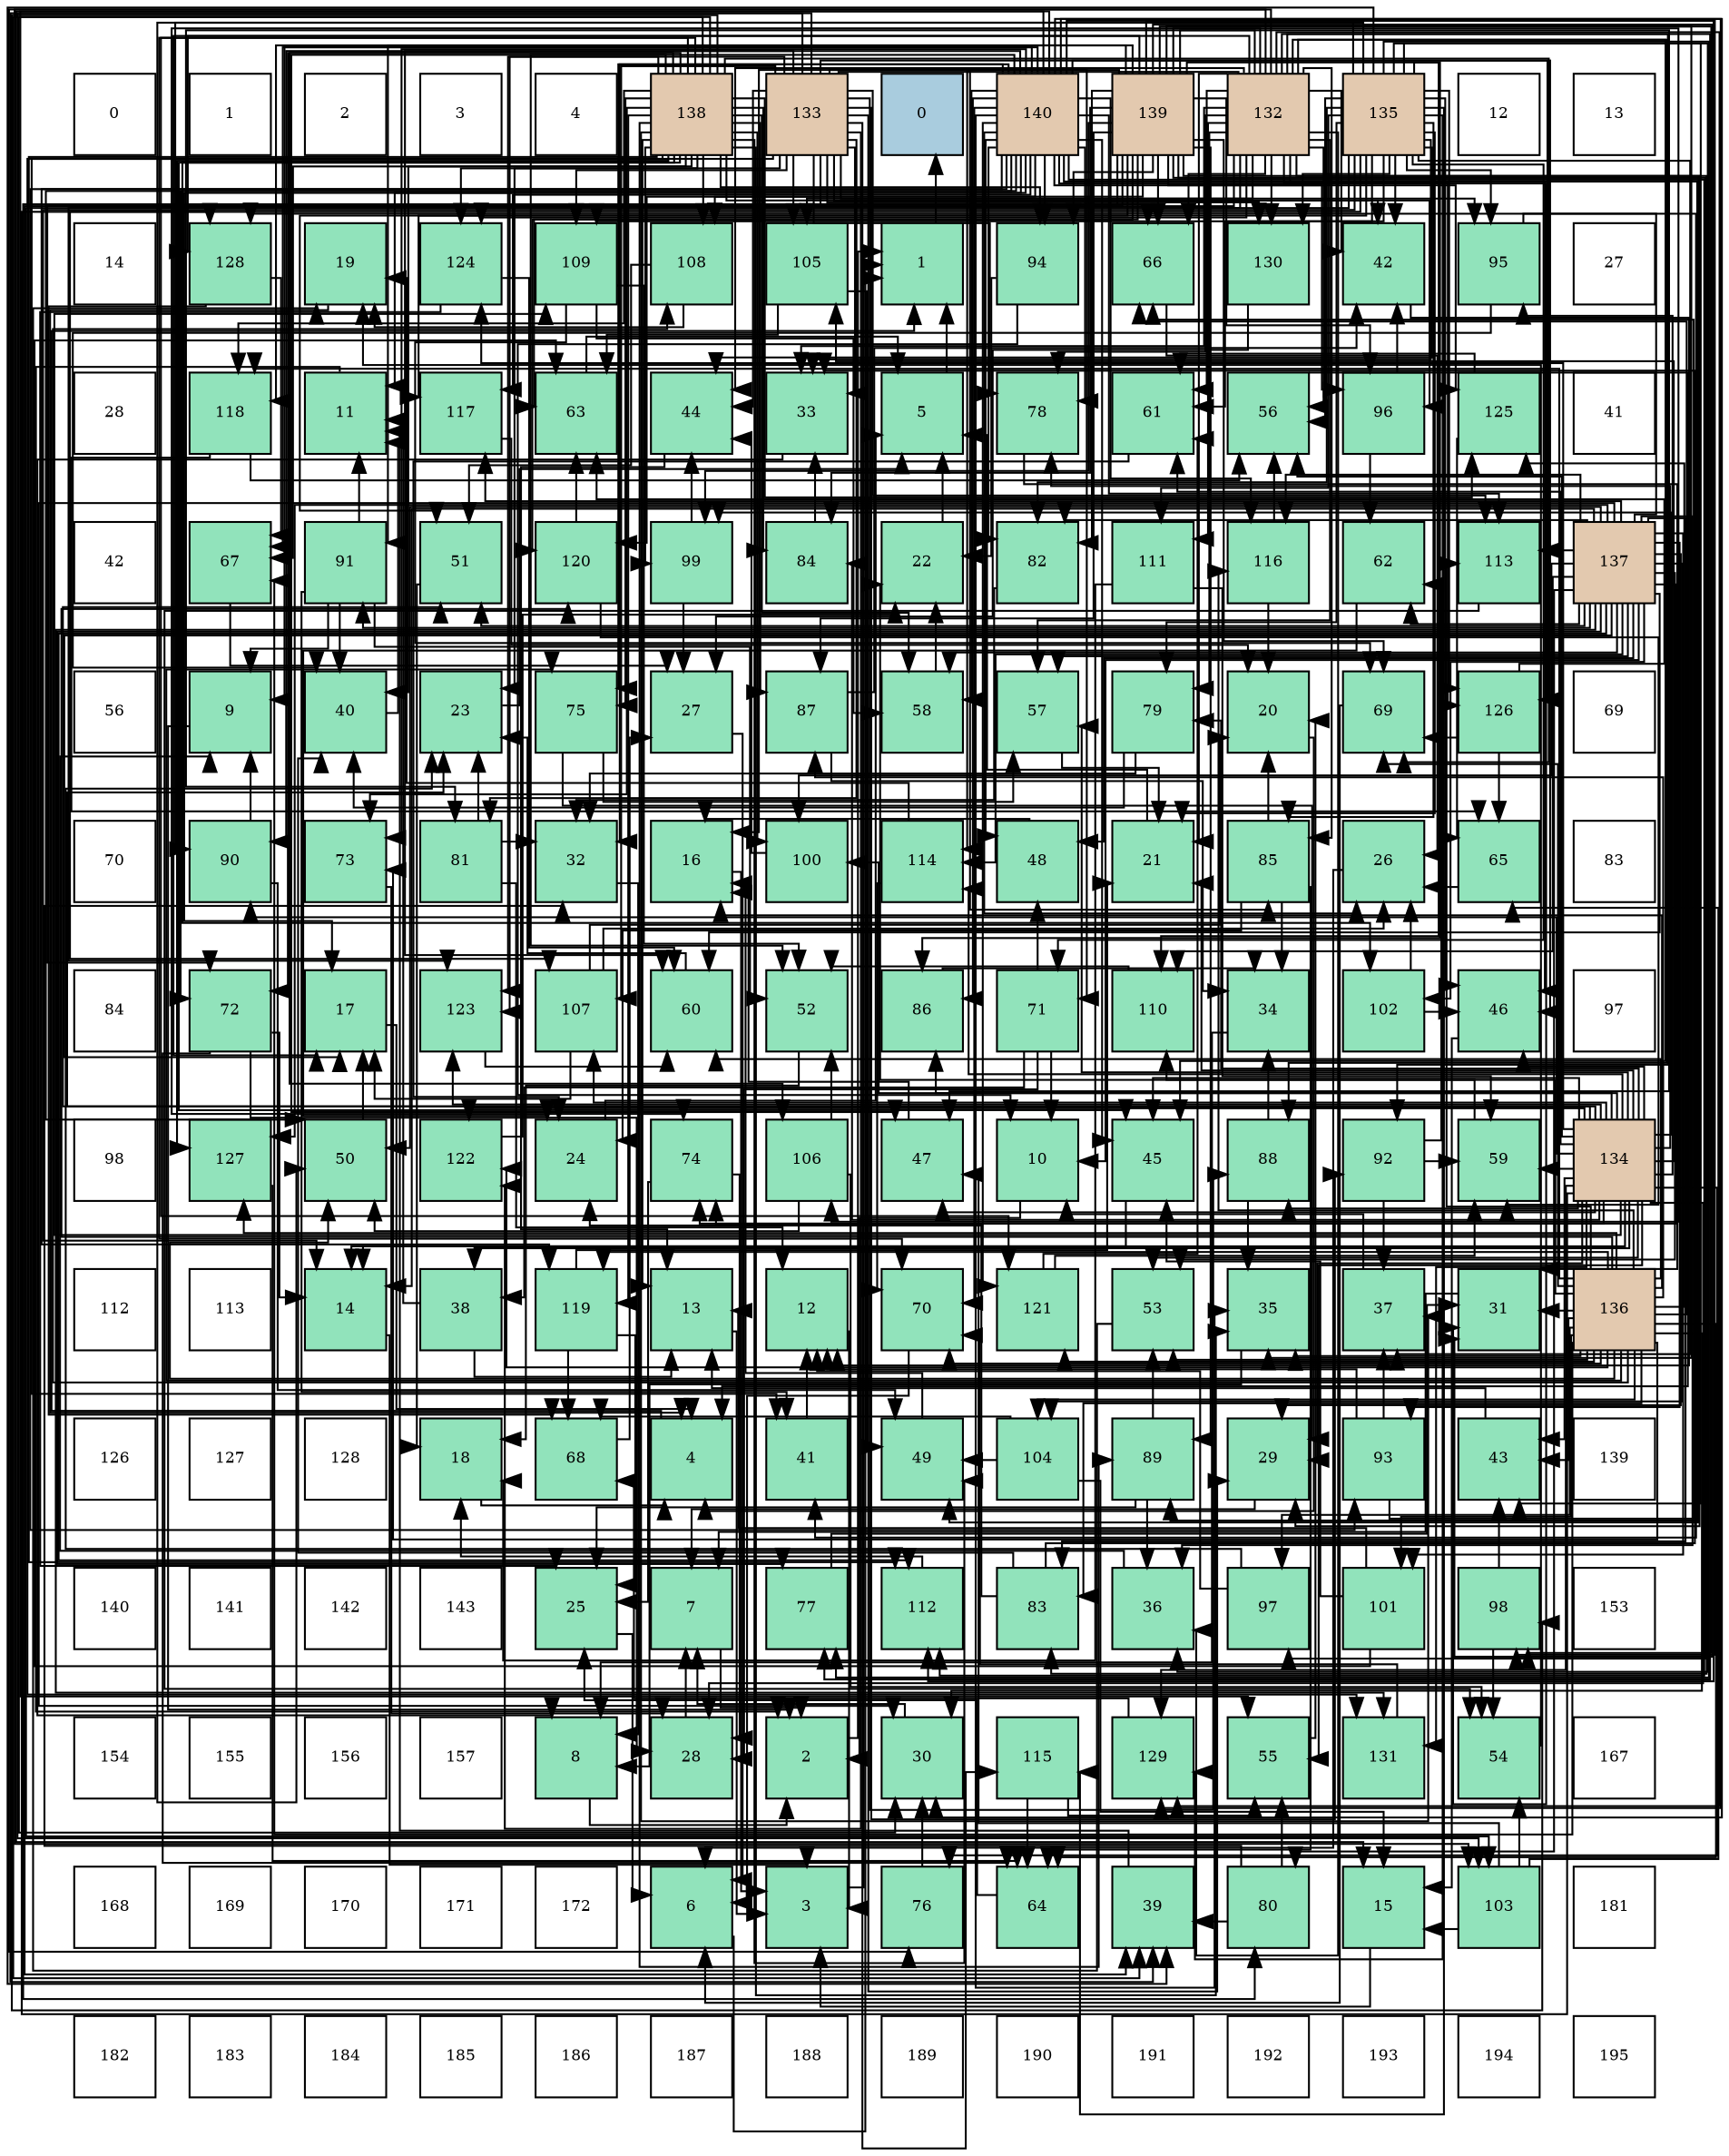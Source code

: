 digraph layout{
 rankdir=TB;
 splines=ortho;
 node [style=filled shape=square fixedsize=true width=0.6];
0[label="0", fontsize=8, fillcolor="#ffffff"];
1[label="1", fontsize=8, fillcolor="#ffffff"];
2[label="2", fontsize=8, fillcolor="#ffffff"];
3[label="3", fontsize=8, fillcolor="#ffffff"];
4[label="4", fontsize=8, fillcolor="#ffffff"];
5[label="138", fontsize=8, fillcolor="#e3c9af"];
6[label="133", fontsize=8, fillcolor="#e3c9af"];
7[label="0", fontsize=8, fillcolor="#a9ccde"];
8[label="140", fontsize=8, fillcolor="#e3c9af"];
9[label="139", fontsize=8, fillcolor="#e3c9af"];
10[label="132", fontsize=8, fillcolor="#e3c9af"];
11[label="135", fontsize=8, fillcolor="#e3c9af"];
12[label="12", fontsize=8, fillcolor="#ffffff"];
13[label="13", fontsize=8, fillcolor="#ffffff"];
14[label="14", fontsize=8, fillcolor="#ffffff"];
15[label="128", fontsize=8, fillcolor="#91e3bb"];
16[label="19", fontsize=8, fillcolor="#91e3bb"];
17[label="124", fontsize=8, fillcolor="#91e3bb"];
18[label="109", fontsize=8, fillcolor="#91e3bb"];
19[label="108", fontsize=8, fillcolor="#91e3bb"];
20[label="105", fontsize=8, fillcolor="#91e3bb"];
21[label="1", fontsize=8, fillcolor="#91e3bb"];
22[label="94", fontsize=8, fillcolor="#91e3bb"];
23[label="66", fontsize=8, fillcolor="#91e3bb"];
24[label="130", fontsize=8, fillcolor="#91e3bb"];
25[label="42", fontsize=8, fillcolor="#91e3bb"];
26[label="95", fontsize=8, fillcolor="#91e3bb"];
27[label="27", fontsize=8, fillcolor="#ffffff"];
28[label="28", fontsize=8, fillcolor="#ffffff"];
29[label="118", fontsize=8, fillcolor="#91e3bb"];
30[label="11", fontsize=8, fillcolor="#91e3bb"];
31[label="117", fontsize=8, fillcolor="#91e3bb"];
32[label="63", fontsize=8, fillcolor="#91e3bb"];
33[label="44", fontsize=8, fillcolor="#91e3bb"];
34[label="33", fontsize=8, fillcolor="#91e3bb"];
35[label="5", fontsize=8, fillcolor="#91e3bb"];
36[label="78", fontsize=8, fillcolor="#91e3bb"];
37[label="61", fontsize=8, fillcolor="#91e3bb"];
38[label="56", fontsize=8, fillcolor="#91e3bb"];
39[label="96", fontsize=8, fillcolor="#91e3bb"];
40[label="125", fontsize=8, fillcolor="#91e3bb"];
41[label="41", fontsize=8, fillcolor="#ffffff"];
42[label="42", fontsize=8, fillcolor="#ffffff"];
43[label="67", fontsize=8, fillcolor="#91e3bb"];
44[label="91", fontsize=8, fillcolor="#91e3bb"];
45[label="51", fontsize=8, fillcolor="#91e3bb"];
46[label="120", fontsize=8, fillcolor="#91e3bb"];
47[label="99", fontsize=8, fillcolor="#91e3bb"];
48[label="84", fontsize=8, fillcolor="#91e3bb"];
49[label="22", fontsize=8, fillcolor="#91e3bb"];
50[label="82", fontsize=8, fillcolor="#91e3bb"];
51[label="111", fontsize=8, fillcolor="#91e3bb"];
52[label="116", fontsize=8, fillcolor="#91e3bb"];
53[label="62", fontsize=8, fillcolor="#91e3bb"];
54[label="113", fontsize=8, fillcolor="#91e3bb"];
55[label="137", fontsize=8, fillcolor="#e3c9af"];
56[label="56", fontsize=8, fillcolor="#ffffff"];
57[label="9", fontsize=8, fillcolor="#91e3bb"];
58[label="40", fontsize=8, fillcolor="#91e3bb"];
59[label="23", fontsize=8, fillcolor="#91e3bb"];
60[label="75", fontsize=8, fillcolor="#91e3bb"];
61[label="27", fontsize=8, fillcolor="#91e3bb"];
62[label="87", fontsize=8, fillcolor="#91e3bb"];
63[label="58", fontsize=8, fillcolor="#91e3bb"];
64[label="57", fontsize=8, fillcolor="#91e3bb"];
65[label="79", fontsize=8, fillcolor="#91e3bb"];
66[label="20", fontsize=8, fillcolor="#91e3bb"];
67[label="69", fontsize=8, fillcolor="#91e3bb"];
68[label="126", fontsize=8, fillcolor="#91e3bb"];
69[label="69", fontsize=8, fillcolor="#ffffff"];
70[label="70", fontsize=8, fillcolor="#ffffff"];
71[label="90", fontsize=8, fillcolor="#91e3bb"];
72[label="73", fontsize=8, fillcolor="#91e3bb"];
73[label="81", fontsize=8, fillcolor="#91e3bb"];
74[label="32", fontsize=8, fillcolor="#91e3bb"];
75[label="16", fontsize=8, fillcolor="#91e3bb"];
76[label="100", fontsize=8, fillcolor="#91e3bb"];
77[label="114", fontsize=8, fillcolor="#91e3bb"];
78[label="48", fontsize=8, fillcolor="#91e3bb"];
79[label="21", fontsize=8, fillcolor="#91e3bb"];
80[label="85", fontsize=8, fillcolor="#91e3bb"];
81[label="26", fontsize=8, fillcolor="#91e3bb"];
82[label="65", fontsize=8, fillcolor="#91e3bb"];
83[label="83", fontsize=8, fillcolor="#ffffff"];
84[label="84", fontsize=8, fillcolor="#ffffff"];
85[label="72", fontsize=8, fillcolor="#91e3bb"];
86[label="17", fontsize=8, fillcolor="#91e3bb"];
87[label="123", fontsize=8, fillcolor="#91e3bb"];
88[label="107", fontsize=8, fillcolor="#91e3bb"];
89[label="60", fontsize=8, fillcolor="#91e3bb"];
90[label="52", fontsize=8, fillcolor="#91e3bb"];
91[label="86", fontsize=8, fillcolor="#91e3bb"];
92[label="71", fontsize=8, fillcolor="#91e3bb"];
93[label="110", fontsize=8, fillcolor="#91e3bb"];
94[label="34", fontsize=8, fillcolor="#91e3bb"];
95[label="102", fontsize=8, fillcolor="#91e3bb"];
96[label="46", fontsize=8, fillcolor="#91e3bb"];
97[label="97", fontsize=8, fillcolor="#ffffff"];
98[label="98", fontsize=8, fillcolor="#ffffff"];
99[label="127", fontsize=8, fillcolor="#91e3bb"];
100[label="50", fontsize=8, fillcolor="#91e3bb"];
101[label="122", fontsize=8, fillcolor="#91e3bb"];
102[label="24", fontsize=8, fillcolor="#91e3bb"];
103[label="74", fontsize=8, fillcolor="#91e3bb"];
104[label="106", fontsize=8, fillcolor="#91e3bb"];
105[label="47", fontsize=8, fillcolor="#91e3bb"];
106[label="10", fontsize=8, fillcolor="#91e3bb"];
107[label="45", fontsize=8, fillcolor="#91e3bb"];
108[label="88", fontsize=8, fillcolor="#91e3bb"];
109[label="92", fontsize=8, fillcolor="#91e3bb"];
110[label="59", fontsize=8, fillcolor="#91e3bb"];
111[label="134", fontsize=8, fillcolor="#e3c9af"];
112[label="112", fontsize=8, fillcolor="#ffffff"];
113[label="113", fontsize=8, fillcolor="#ffffff"];
114[label="14", fontsize=8, fillcolor="#91e3bb"];
115[label="38", fontsize=8, fillcolor="#91e3bb"];
116[label="119", fontsize=8, fillcolor="#91e3bb"];
117[label="13", fontsize=8, fillcolor="#91e3bb"];
118[label="12", fontsize=8, fillcolor="#91e3bb"];
119[label="70", fontsize=8, fillcolor="#91e3bb"];
120[label="121", fontsize=8, fillcolor="#91e3bb"];
121[label="53", fontsize=8, fillcolor="#91e3bb"];
122[label="35", fontsize=8, fillcolor="#91e3bb"];
123[label="37", fontsize=8, fillcolor="#91e3bb"];
124[label="31", fontsize=8, fillcolor="#91e3bb"];
125[label="136", fontsize=8, fillcolor="#e3c9af"];
126[label="126", fontsize=8, fillcolor="#ffffff"];
127[label="127", fontsize=8, fillcolor="#ffffff"];
128[label="128", fontsize=8, fillcolor="#ffffff"];
129[label="18", fontsize=8, fillcolor="#91e3bb"];
130[label="68", fontsize=8, fillcolor="#91e3bb"];
131[label="4", fontsize=8, fillcolor="#91e3bb"];
132[label="41", fontsize=8, fillcolor="#91e3bb"];
133[label="49", fontsize=8, fillcolor="#91e3bb"];
134[label="104", fontsize=8, fillcolor="#91e3bb"];
135[label="89", fontsize=8, fillcolor="#91e3bb"];
136[label="29", fontsize=8, fillcolor="#91e3bb"];
137[label="93", fontsize=8, fillcolor="#91e3bb"];
138[label="43", fontsize=8, fillcolor="#91e3bb"];
139[label="139", fontsize=8, fillcolor="#ffffff"];
140[label="140", fontsize=8, fillcolor="#ffffff"];
141[label="141", fontsize=8, fillcolor="#ffffff"];
142[label="142", fontsize=8, fillcolor="#ffffff"];
143[label="143", fontsize=8, fillcolor="#ffffff"];
144[label="25", fontsize=8, fillcolor="#91e3bb"];
145[label="7", fontsize=8, fillcolor="#91e3bb"];
146[label="77", fontsize=8, fillcolor="#91e3bb"];
147[label="112", fontsize=8, fillcolor="#91e3bb"];
148[label="83", fontsize=8, fillcolor="#91e3bb"];
149[label="36", fontsize=8, fillcolor="#91e3bb"];
150[label="97", fontsize=8, fillcolor="#91e3bb"];
151[label="101", fontsize=8, fillcolor="#91e3bb"];
152[label="98", fontsize=8, fillcolor="#91e3bb"];
153[label="153", fontsize=8, fillcolor="#ffffff"];
154[label="154", fontsize=8, fillcolor="#ffffff"];
155[label="155", fontsize=8, fillcolor="#ffffff"];
156[label="156", fontsize=8, fillcolor="#ffffff"];
157[label="157", fontsize=8, fillcolor="#ffffff"];
158[label="8", fontsize=8, fillcolor="#91e3bb"];
159[label="28", fontsize=8, fillcolor="#91e3bb"];
160[label="2", fontsize=8, fillcolor="#91e3bb"];
161[label="30", fontsize=8, fillcolor="#91e3bb"];
162[label="115", fontsize=8, fillcolor="#91e3bb"];
163[label="129", fontsize=8, fillcolor="#91e3bb"];
164[label="55", fontsize=8, fillcolor="#91e3bb"];
165[label="131", fontsize=8, fillcolor="#91e3bb"];
166[label="54", fontsize=8, fillcolor="#91e3bb"];
167[label="167", fontsize=8, fillcolor="#ffffff"];
168[label="168", fontsize=8, fillcolor="#ffffff"];
169[label="169", fontsize=8, fillcolor="#ffffff"];
170[label="170", fontsize=8, fillcolor="#ffffff"];
171[label="171", fontsize=8, fillcolor="#ffffff"];
172[label="172", fontsize=8, fillcolor="#ffffff"];
173[label="6", fontsize=8, fillcolor="#91e3bb"];
174[label="3", fontsize=8, fillcolor="#91e3bb"];
175[label="76", fontsize=8, fillcolor="#91e3bb"];
176[label="64", fontsize=8, fillcolor="#91e3bb"];
177[label="39", fontsize=8, fillcolor="#91e3bb"];
178[label="80", fontsize=8, fillcolor="#91e3bb"];
179[label="15", fontsize=8, fillcolor="#91e3bb"];
180[label="103", fontsize=8, fillcolor="#91e3bb"];
181[label="181", fontsize=8, fillcolor="#ffffff"];
182[label="182", fontsize=8, fillcolor="#ffffff"];
183[label="183", fontsize=8, fillcolor="#ffffff"];
184[label="184", fontsize=8, fillcolor="#ffffff"];
185[label="185", fontsize=8, fillcolor="#ffffff"];
186[label="186", fontsize=8, fillcolor="#ffffff"];
187[label="187", fontsize=8, fillcolor="#ffffff"];
188[label="188", fontsize=8, fillcolor="#ffffff"];
189[label="189", fontsize=8, fillcolor="#ffffff"];
190[label="190", fontsize=8, fillcolor="#ffffff"];
191[label="191", fontsize=8, fillcolor="#ffffff"];
192[label="192", fontsize=8, fillcolor="#ffffff"];
193[label="193", fontsize=8, fillcolor="#ffffff"];
194[label="194", fontsize=8, fillcolor="#ffffff"];
195[label="195", fontsize=8, fillcolor="#ffffff"];
edge [constraint=false, style=vis];21 -> 7;
160 -> 21;
174 -> 21;
131 -> 21;
35 -> 21;
173 -> 21;
145 -> 160;
158 -> 160;
57 -> 160;
106 -> 160;
30 -> 160;
118 -> 174;
117 -> 174;
114 -> 174;
179 -> 174;
75 -> 174;
86 -> 131;
129 -> 131;
16 -> 131;
66 -> 131;
79 -> 35;
49 -> 35;
59 -> 35;
102 -> 35;
144 -> 173;
81 -> 173;
61 -> 173;
159 -> 145;
136 -> 145;
161 -> 145;
124 -> 145;
74 -> 158;
34 -> 158;
94 -> 158;
122 -> 158;
149 -> 57;
123 -> 106;
115 -> 30;
115 -> 117;
177 -> 30;
58 -> 30;
132 -> 118;
25 -> 118;
138 -> 117;
33 -> 117;
107 -> 114;
96 -> 179;
105 -> 75;
78 -> 75;
133 -> 75;
100 -> 86;
45 -> 129;
90 -> 129;
121 -> 16;
166 -> 16;
164 -> 66;
38 -> 131;
64 -> 79;
63 -> 49;
110 -> 49;
89 -> 59;
37 -> 102;
53 -> 102;
32 -> 35;
176 -> 144;
82 -> 81;
23 -> 81;
43 -> 61;
130 -> 61;
67 -> 173;
119 -> 173;
92 -> 106;
92 -> 159;
92 -> 115;
92 -> 78;
85 -> 114;
85 -> 159;
85 -> 176;
72 -> 159;
103 -> 144;
103 -> 159;
60 -> 136;
60 -> 64;
175 -> 161;
146 -> 124;
36 -> 124;
65 -> 74;
65 -> 58;
178 -> 74;
178 -> 177;
178 -> 164;
73 -> 118;
73 -> 59;
73 -> 74;
50 -> 74;
148 -> 102;
148 -> 34;
148 -> 58;
48 -> 34;
80 -> 66;
80 -> 102;
80 -> 94;
80 -> 176;
91 -> 94;
62 -> 94;
62 -> 25;
108 -> 94;
108 -> 122;
135 -> 144;
135 -> 149;
135 -> 121;
71 -> 57;
71 -> 133;
44 -> 57;
44 -> 30;
44 -> 58;
44 -> 132;
44 -> 90;
109 -> 123;
109 -> 110;
109 -> 53;
137 -> 118;
137 -> 123;
137 -> 23;
22 -> 106;
22 -> 49;
26 -> 58;
26 -> 132;
39 -> 25;
39 -> 53;
150 -> 118;
150 -> 59;
152 -> 138;
152 -> 166;
47 -> 61;
47 -> 33;
76 -> 33;
151 -> 117;
151 -> 107;
151 -> 32;
95 -> 81;
95 -> 96;
180 -> 179;
180 -> 105;
180 -> 166;
180 -> 82;
134 -> 179;
134 -> 133;
134 -> 130;
20 -> 133;
20 -> 32;
104 -> 100;
104 -> 90;
104 -> 166;
88 -> 86;
88 -> 66;
88 -> 81;
19 -> 16;
19 -> 45;
18 -> 90;
18 -> 63;
18 -> 67;
93 -> 90;
51 -> 129;
51 -> 110;
147 -> 129;
54 -> 166;
77 -> 16;
77 -> 119;
162 -> 164;
162 -> 176;
52 -> 66;
52 -> 38;
31 -> 66;
29 -> 38;
29 -> 82;
116 -> 79;
116 -> 144;
116 -> 130;
46 -> 110;
46 -> 32;
120 -> 110;
120 -> 37;
101 -> 49;
87 -> 89;
17 -> 144;
17 -> 89;
40 -> 37;
40 -> 82;
68 -> 32;
68 -> 82;
68 -> 67;
99 -> 176;
15 -> 43;
15 -> 130;
163 -> 130;
24 -> 61;
165 -> 119;
10 -> 79;
10 -> 136;
10 -> 34;
10 -> 149;
10 -> 177;
10 -> 25;
10 -> 33;
10 -> 107;
10 -> 96;
10 -> 38;
10 -> 64;
10 -> 37;
10 -> 23;
10 -> 103;
10 -> 175;
10 -> 146;
10 -> 36;
10 -> 65;
10 -> 73;
10 -> 80;
10 -> 108;
10 -> 109;
10 -> 180;
10 -> 20;
10 -> 51;
10 -> 77;
10 -> 87;
10 -> 17;
10 -> 68;
10 -> 15;
10 -> 163;
10 -> 24;
6 -> 136;
6 -> 34;
6 -> 177;
6 -> 25;
6 -> 33;
6 -> 23;
6 -> 92;
6 -> 36;
6 -> 73;
6 -> 80;
6 -> 108;
6 -> 71;
6 -> 109;
6 -> 26;
6 -> 180;
6 -> 20;
6 -> 88;
6 -> 18;
6 -> 54;
6 -> 162;
6 -> 101;
6 -> 87;
6 -> 17;
6 -> 68;
6 -> 24;
6 -> 165;
111 -> 114;
111 -> 79;
111 -> 59;
111 -> 159;
111 -> 136;
111 -> 115;
111 -> 138;
111 -> 107;
111 -> 96;
111 -> 105;
111 -> 45;
111 -> 121;
111 -> 164;
111 -> 38;
111 -> 64;
111 -> 110;
111 -> 37;
111 -> 103;
111 -> 175;
111 -> 36;
111 -> 65;
111 -> 48;
111 -> 91;
111 -> 108;
111 -> 71;
111 -> 26;
111 -> 47;
111 -> 76;
111 -> 20;
111 -> 88;
111 -> 18;
111 -> 77;
111 -> 101;
111 -> 87;
111 -> 17;
111 -> 15;
111 -> 163;
111 -> 165;
11 -> 114;
11 -> 79;
11 -> 34;
11 -> 149;
11 -> 123;
11 -> 177;
11 -> 25;
11 -> 138;
11 -> 33;
11 -> 96;
11 -> 100;
11 -> 45;
11 -> 38;
11 -> 37;
11 -> 92;
11 -> 146;
11 -> 65;
11 -> 50;
11 -> 80;
11 -> 71;
11 -> 26;
11 -> 180;
11 -> 88;
11 -> 18;
11 -> 93;
11 -> 51;
11 -> 162;
11 -> 68;
11 -> 163;
11 -> 24;
125 -> 75;
125 -> 161;
125 -> 124;
125 -> 122;
125 -> 138;
125 -> 100;
125 -> 121;
125 -> 89;
125 -> 176;
125 -> 23;
125 -> 43;
125 -> 67;
125 -> 119;
125 -> 72;
125 -> 60;
125 -> 148;
125 -> 62;
125 -> 150;
125 -> 151;
125 -> 134;
125 -> 19;
125 -> 93;
125 -> 54;
125 -> 52;
125 -> 29;
125 -> 116;
125 -> 46;
125 -> 120;
125 -> 101;
125 -> 40;
125 -> 99;
55 -> 106;
55 -> 114;
55 -> 86;
55 -> 136;
55 -> 161;
55 -> 149;
55 -> 78;
55 -> 100;
55 -> 45;
55 -> 121;
55 -> 64;
55 -> 63;
55 -> 89;
55 -> 53;
55 -> 103;
55 -> 146;
55 -> 178;
55 -> 50;
55 -> 148;
55 -> 44;
55 -> 137;
55 -> 76;
55 -> 151;
55 -> 95;
55 -> 134;
55 -> 93;
55 -> 147;
55 -> 54;
55 -> 77;
55 -> 52;
55 -> 31;
55 -> 99;
55 -> 15;
55 -> 165;
5 -> 117;
5 -> 59;
5 -> 161;
5 -> 122;
5 -> 123;
5 -> 177;
5 -> 58;
5 -> 132;
5 -> 107;
5 -> 105;
5 -> 133;
5 -> 63;
5 -> 43;
5 -> 67;
5 -> 119;
5 -> 85;
5 -> 72;
5 -> 60;
5 -> 48;
5 -> 62;
5 -> 135;
5 -> 22;
5 -> 39;
5 -> 152;
5 -> 47;
5 -> 76;
5 -> 95;
5 -> 104;
5 -> 19;
5 -> 147;
5 -> 29;
5 -> 116;
5 -> 120;
5 -> 87;
5 -> 40;
5 -> 99;
9 -> 75;
9 -> 86;
9 -> 124;
9 -> 122;
9 -> 105;
9 -> 133;
9 -> 32;
9 -> 23;
9 -> 67;
9 -> 85;
9 -> 178;
9 -> 50;
9 -> 148;
9 -> 48;
9 -> 91;
9 -> 62;
9 -> 135;
9 -> 44;
9 -> 22;
9 -> 39;
9 -> 150;
9 -> 152;
9 -> 47;
9 -> 104;
9 -> 19;
9 -> 147;
9 -> 31;
9 -> 29;
9 -> 46;
9 -> 40;
8 -> 57;
8 -> 30;
8 -> 179;
8 -> 86;
8 -> 81;
8 -> 161;
8 -> 124;
8 -> 74;
8 -> 122;
8 -> 107;
8 -> 96;
8 -> 78;
8 -> 100;
8 -> 90;
8 -> 164;
8 -> 63;
8 -> 89;
8 -> 43;
8 -> 119;
8 -> 85;
8 -> 72;
8 -> 60;
8 -> 36;
8 -> 50;
8 -> 91;
8 -> 135;
8 -> 137;
8 -> 22;
8 -> 39;
8 -> 152;
8 -> 147;
8 -> 54;
8 -> 52;
8 -> 31;
8 -> 116;
8 -> 46;
8 -> 120;
8 -> 163;
edge [constraint=true, style=invis];
0 -> 14 -> 28 -> 42 -> 56 -> 70 -> 84 -> 98 -> 112 -> 126 -> 140 -> 154 -> 168 -> 182;
1 -> 15 -> 29 -> 43 -> 57 -> 71 -> 85 -> 99 -> 113 -> 127 -> 141 -> 155 -> 169 -> 183;
2 -> 16 -> 30 -> 44 -> 58 -> 72 -> 86 -> 100 -> 114 -> 128 -> 142 -> 156 -> 170 -> 184;
3 -> 17 -> 31 -> 45 -> 59 -> 73 -> 87 -> 101 -> 115 -> 129 -> 143 -> 157 -> 171 -> 185;
4 -> 18 -> 32 -> 46 -> 60 -> 74 -> 88 -> 102 -> 116 -> 130 -> 144 -> 158 -> 172 -> 186;
5 -> 19 -> 33 -> 47 -> 61 -> 75 -> 89 -> 103 -> 117 -> 131 -> 145 -> 159 -> 173 -> 187;
6 -> 20 -> 34 -> 48 -> 62 -> 76 -> 90 -> 104 -> 118 -> 132 -> 146 -> 160 -> 174 -> 188;
7 -> 21 -> 35 -> 49 -> 63 -> 77 -> 91 -> 105 -> 119 -> 133 -> 147 -> 161 -> 175 -> 189;
8 -> 22 -> 36 -> 50 -> 64 -> 78 -> 92 -> 106 -> 120 -> 134 -> 148 -> 162 -> 176 -> 190;
9 -> 23 -> 37 -> 51 -> 65 -> 79 -> 93 -> 107 -> 121 -> 135 -> 149 -> 163 -> 177 -> 191;
10 -> 24 -> 38 -> 52 -> 66 -> 80 -> 94 -> 108 -> 122 -> 136 -> 150 -> 164 -> 178 -> 192;
11 -> 25 -> 39 -> 53 -> 67 -> 81 -> 95 -> 109 -> 123 -> 137 -> 151 -> 165 -> 179 -> 193;
12 -> 26 -> 40 -> 54 -> 68 -> 82 -> 96 -> 110 -> 124 -> 138 -> 152 -> 166 -> 180 -> 194;
13 -> 27 -> 41 -> 55 -> 69 -> 83 -> 97 -> 111 -> 125 -> 139 -> 153 -> 167 -> 181 -> 195;
rank = same {0 -> 1 -> 2 -> 3 -> 4 -> 5 -> 6 -> 7 -> 8 -> 9 -> 10 -> 11 -> 12 -> 13};
rank = same {14 -> 15 -> 16 -> 17 -> 18 -> 19 -> 20 -> 21 -> 22 -> 23 -> 24 -> 25 -> 26 -> 27};
rank = same {28 -> 29 -> 30 -> 31 -> 32 -> 33 -> 34 -> 35 -> 36 -> 37 -> 38 -> 39 -> 40 -> 41};
rank = same {42 -> 43 -> 44 -> 45 -> 46 -> 47 -> 48 -> 49 -> 50 -> 51 -> 52 -> 53 -> 54 -> 55};
rank = same {56 -> 57 -> 58 -> 59 -> 60 -> 61 -> 62 -> 63 -> 64 -> 65 -> 66 -> 67 -> 68 -> 69};
rank = same {70 -> 71 -> 72 -> 73 -> 74 -> 75 -> 76 -> 77 -> 78 -> 79 -> 80 -> 81 -> 82 -> 83};
rank = same {84 -> 85 -> 86 -> 87 -> 88 -> 89 -> 90 -> 91 -> 92 -> 93 -> 94 -> 95 -> 96 -> 97};
rank = same {98 -> 99 -> 100 -> 101 -> 102 -> 103 -> 104 -> 105 -> 106 -> 107 -> 108 -> 109 -> 110 -> 111};
rank = same {112 -> 113 -> 114 -> 115 -> 116 -> 117 -> 118 -> 119 -> 120 -> 121 -> 122 -> 123 -> 124 -> 125};
rank = same {126 -> 127 -> 128 -> 129 -> 130 -> 131 -> 132 -> 133 -> 134 -> 135 -> 136 -> 137 -> 138 -> 139};
rank = same {140 -> 141 -> 142 -> 143 -> 144 -> 145 -> 146 -> 147 -> 148 -> 149 -> 150 -> 151 -> 152 -> 153};
rank = same {154 -> 155 -> 156 -> 157 -> 158 -> 159 -> 160 -> 161 -> 162 -> 163 -> 164 -> 165 -> 166 -> 167};
rank = same {168 -> 169 -> 170 -> 171 -> 172 -> 173 -> 174 -> 175 -> 176 -> 177 -> 178 -> 179 -> 180 -> 181};
rank = same {182 -> 183 -> 184 -> 185 -> 186 -> 187 -> 188 -> 189 -> 190 -> 191 -> 192 -> 193 -> 194 -> 195};
}